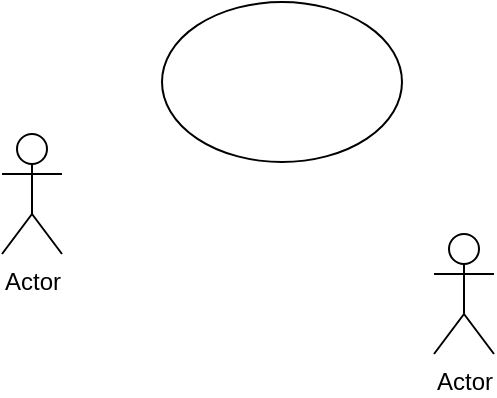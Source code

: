 <mxfile version="24.8.8">
  <diagram name="Trang-1" id="EmKRJjozkL37eXwP4s7N">
    <mxGraphModel dx="1520" dy="510" grid="0" gridSize="10" guides="1" tooltips="1" connect="1" arrows="1" fold="1" page="0" pageScale="1" pageWidth="827" pageHeight="1169" math="0" shadow="0">
      <root>
        <mxCell id="0" />
        <mxCell id="1" parent="0" />
        <mxCell id="-b2hWJ2oCV0RCF9TWajr-1" value="Actor" style="shape=umlActor;verticalLabelPosition=bottom;verticalAlign=top;html=1;outlineConnect=0;" vertex="1" parent="1">
          <mxGeometry x="-208" y="169" width="30" height="60" as="geometry" />
        </mxCell>
        <mxCell id="-b2hWJ2oCV0RCF9TWajr-2" value="Actor" style="shape=umlActor;verticalLabelPosition=bottom;verticalAlign=top;html=1;outlineConnect=0;" vertex="1" parent="1">
          <mxGeometry x="8" y="219" width="30" height="60" as="geometry" />
        </mxCell>
        <mxCell id="-b2hWJ2oCV0RCF9TWajr-3" value="" style="ellipse;whiteSpace=wrap;html=1;" vertex="1" parent="1">
          <mxGeometry x="-128" y="103" width="120" height="80" as="geometry" />
        </mxCell>
      </root>
    </mxGraphModel>
  </diagram>
</mxfile>
